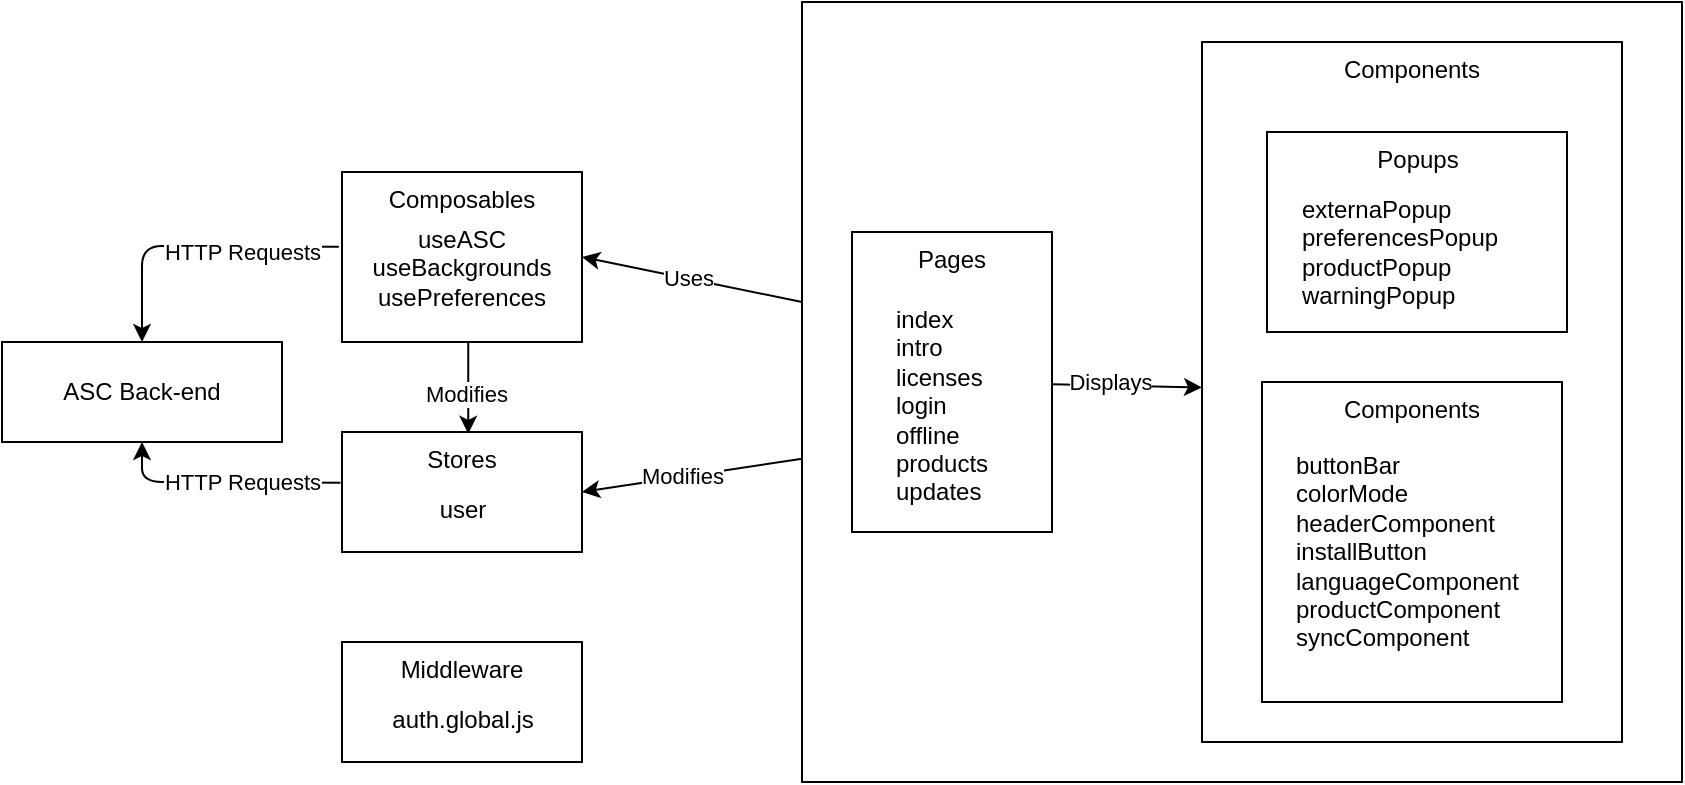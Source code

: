 <mxfile>
    <diagram id="y9OmIrKiMgaWfY2bx0Gq" name="Page-1">
        <mxGraphModel dx="1141" dy="537" grid="1" gridSize="10" guides="1" tooltips="1" connect="1" arrows="1" fold="1" page="1" pageScale="1" pageWidth="850" pageHeight="1100" math="0" shadow="0">
            <root>
                <mxCell id="0"/>
                <mxCell id="1" parent="0"/>
                <mxCell id="14" style="edgeStyle=none;html=1;entryX=1;entryY=0.5;entryDx=0;entryDy=0;" parent="1" source="12" target="4" edge="1">
                    <mxGeometry relative="1" as="geometry"/>
                </mxCell>
                <mxCell id="15" value="Uses" style="edgeLabel;html=1;align=center;verticalAlign=middle;resizable=0;points=[];" parent="14" vertex="1" connectable="0">
                    <mxGeometry x="-0.386" y="4" relative="1" as="geometry">
                        <mxPoint x="-23" y="-9" as="offset"/>
                    </mxGeometry>
                </mxCell>
                <mxCell id="12" value="" style="whiteSpace=wrap;html=1;verticalAlign=top;" parent="1" vertex="1">
                    <mxGeometry x="400" y="60" width="440" height="390" as="geometry"/>
                </mxCell>
                <mxCell id="3" value="Components&lt;br&gt;" style="whiteSpace=wrap;html=1;verticalAlign=top;" parent="1" vertex="1">
                    <mxGeometry x="600" y="80" width="210" height="350" as="geometry"/>
                </mxCell>
                <mxCell id="38" style="edgeStyle=none;html=1;entryX=0.5;entryY=0;entryDx=0;entryDy=0;exitX=-0.013;exitY=0.348;exitDx=0;exitDy=0;exitPerimeter=0;" edge="1" parent="1" source="26" target="34">
                    <mxGeometry relative="1" as="geometry">
                        <Array as="points">
                            <mxPoint x="70" y="182"/>
                        </Array>
                    </mxGeometry>
                </mxCell>
                <mxCell id="40" value="HTTP Requests" style="edgeLabel;html=1;align=center;verticalAlign=middle;resizable=0;points=[];" vertex="1" connectable="0" parent="38">
                    <mxGeometry x="0.147" relative="1" as="geometry">
                        <mxPoint x="35" y="3" as="offset"/>
                    </mxGeometry>
                </mxCell>
                <mxCell id="4" value="Composables" style="whiteSpace=wrap;html=1;verticalAlign=top;" parent="1" vertex="1">
                    <mxGeometry x="170" y="145" width="120" height="85" as="geometry"/>
                </mxCell>
                <mxCell id="17" style="edgeStyle=none;html=1;entryX=0.526;entryY=0.015;entryDx=0;entryDy=0;entryPerimeter=0;exitX=0.526;exitY=1.003;exitDx=0;exitDy=0;exitPerimeter=0;" parent="1" source="4" target="5" edge="1">
                    <mxGeometry relative="1" as="geometry">
                        <Array as="points"/>
                    </mxGeometry>
                </mxCell>
                <mxCell id="18" value="Modifies" style="edgeLabel;html=1;align=center;verticalAlign=middle;resizable=0;points=[];" parent="17" vertex="1" connectable="0">
                    <mxGeometry x="0.1" y="-1" relative="1" as="geometry">
                        <mxPoint as="offset"/>
                    </mxGeometry>
                </mxCell>
                <mxCell id="39" style="edgeStyle=none;html=1;entryX=0.5;entryY=1;entryDx=0;entryDy=0;exitX=-0.006;exitY=0.422;exitDx=0;exitDy=0;exitPerimeter=0;" edge="1" parent="1" source="5" target="34">
                    <mxGeometry relative="1" as="geometry">
                        <Array as="points">
                            <mxPoint x="70" y="300"/>
                        </Array>
                    </mxGeometry>
                </mxCell>
                <mxCell id="5" value="Stores&lt;br&gt;" style="whiteSpace=wrap;html=1;verticalAlign=top;" parent="1" vertex="1">
                    <mxGeometry x="170" y="275" width="120" height="60" as="geometry"/>
                </mxCell>
                <mxCell id="10" style="edgeStyle=none;html=1;" parent="1" source="6" target="3" edge="1">
                    <mxGeometry relative="1" as="geometry"/>
                </mxCell>
                <mxCell id="11" value="Displays" style="edgeLabel;html=1;align=center;verticalAlign=middle;resizable=0;points=[];" parent="10" vertex="1" connectable="0">
                    <mxGeometry x="-0.24" y="2" relative="1" as="geometry">
                        <mxPoint as="offset"/>
                    </mxGeometry>
                </mxCell>
                <mxCell id="6" value="Pages&lt;br&gt;" style="whiteSpace=wrap;html=1;verticalAlign=top;" parent="1" vertex="1">
                    <mxGeometry x="425" y="175" width="100" height="150" as="geometry"/>
                </mxCell>
                <mxCell id="7" value="Middleware" style="whiteSpace=wrap;html=1;verticalAlign=top;" parent="1" vertex="1">
                    <mxGeometry x="170" y="380" width="120" height="60" as="geometry"/>
                </mxCell>
                <mxCell id="22" style="edgeStyle=none;html=1;entryX=1;entryY=0.5;entryDx=0;entryDy=0;" parent="1" source="12" target="5" edge="1">
                    <mxGeometry relative="1" as="geometry">
                        <mxPoint x="243.12" y="235.18" as="sourcePoint"/>
                        <mxPoint x="243.12" y="285.9" as="targetPoint"/>
                        <Array as="points"/>
                    </mxGeometry>
                </mxCell>
                <mxCell id="23" value="Modifies" style="edgeLabel;html=1;align=center;verticalAlign=middle;resizable=0;points=[];" parent="22" vertex="1" connectable="0">
                    <mxGeometry x="0.1" y="-1" relative="1" as="geometry">
                        <mxPoint as="offset"/>
                    </mxGeometry>
                </mxCell>
                <mxCell id="24" value="auth.global.js" style="text;strokeColor=none;align=center;fillColor=none;html=1;verticalAlign=top;whiteSpace=wrap;rounded=0;" parent="1" vertex="1">
                    <mxGeometry x="186.5" y="405" width="87" height="25" as="geometry"/>
                </mxCell>
                <mxCell id="25" value="user" style="text;strokeColor=none;align=center;fillColor=none;html=1;verticalAlign=top;whiteSpace=wrap;rounded=0;" parent="1" vertex="1">
                    <mxGeometry x="186.5" y="300" width="87" height="25" as="geometry"/>
                </mxCell>
                <mxCell id="26" value="useASC&lt;br&gt;useBackgrounds&lt;br&gt;usePreferences" style="text;strokeColor=none;align=center;fillColor=none;html=1;verticalAlign=top;whiteSpace=wrap;rounded=0;" parent="1" vertex="1">
                    <mxGeometry x="170" y="165" width="120" height="50" as="geometry"/>
                </mxCell>
                <mxCell id="27" value="index&lt;br&gt;intro&lt;br&gt;licenses&lt;br&gt;login&lt;br&gt;offline&lt;br&gt;products&lt;br&gt;updates" style="text;strokeColor=none;align=left;fillColor=none;html=1;verticalAlign=top;whiteSpace=wrap;rounded=0;" parent="1" vertex="1">
                    <mxGeometry x="445" y="205" width="60" height="110" as="geometry"/>
                </mxCell>
                <mxCell id="30" value="Popups&lt;br&gt;" style="whiteSpace=wrap;html=1;verticalAlign=top;" parent="1" vertex="1">
                    <mxGeometry x="632.5" y="125" width="150" height="100" as="geometry"/>
                </mxCell>
                <mxCell id="31" value="externaPopup&lt;br&gt;preferencesPopup&lt;br&gt;productPopup&lt;br&gt;warningPopup" style="text;strokeColor=none;align=left;fillColor=none;html=1;verticalAlign=top;whiteSpace=wrap;rounded=0;" parent="1" vertex="1">
                    <mxGeometry x="647.5" y="150" width="120" height="70" as="geometry"/>
                </mxCell>
                <mxCell id="32" value="Components" style="whiteSpace=wrap;html=1;verticalAlign=top;" parent="1" vertex="1">
                    <mxGeometry x="630" y="250" width="150" height="160" as="geometry"/>
                </mxCell>
                <mxCell id="33" value="buttonBar&lt;br&gt;colorMode&lt;br&gt;headerComponent&lt;br&gt;installButton&lt;br&gt;languageComponent&lt;br&gt;productComponent&lt;br&gt;syncComponent" style="text;strokeColor=none;align=left;fillColor=none;html=1;verticalAlign=top;whiteSpace=wrap;rounded=0;" parent="1" vertex="1">
                    <mxGeometry x="645" y="277.5" width="125" height="122.5" as="geometry"/>
                </mxCell>
                <mxCell id="34" value="ASC Back-end" style="whiteSpace=wrap;html=1;" vertex="1" parent="1">
                    <mxGeometry y="230" width="140" height="50" as="geometry"/>
                </mxCell>
                <mxCell id="41" value="HTTP Requests" style="edgeLabel;html=1;align=center;verticalAlign=middle;resizable=0;points=[];" vertex="1" connectable="0" parent="1">
                    <mxGeometry x="120.001" y="300.002" as="geometry"/>
                </mxCell>
            </root>
        </mxGraphModel>
    </diagram>
</mxfile>